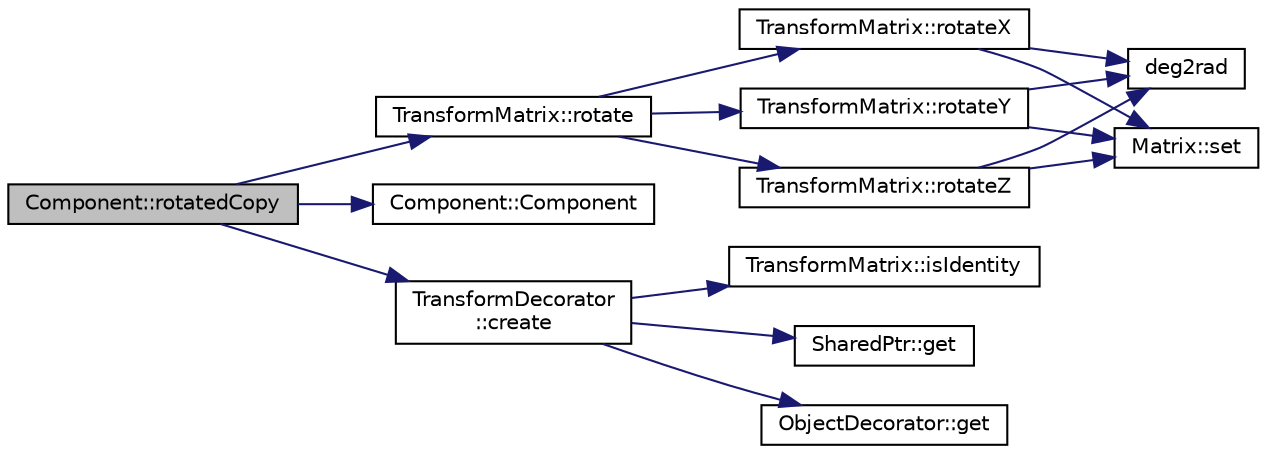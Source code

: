 digraph "Component::rotatedCopy"
{
  edge [fontname="Helvetica",fontsize="10",labelfontname="Helvetica",labelfontsize="10"];
  node [fontname="Helvetica",fontsize="10",shape=record];
  rankdir="LR";
  Node1 [label="Component::rotatedCopy",height=0.2,width=0.4,color="black", fillcolor="grey75", style="filled" fontcolor="black"];
  Node1 -> Node2 [color="midnightblue",fontsize="10",style="solid",fontname="Helvetica"];
  Node2 [label="TransformMatrix::rotate",height=0.2,width=0.4,color="black", fillcolor="white", style="filled",URL="$classTransformMatrix.html#a20910983db5e4e0574879dd86b4f8a3e",tooltip="Applies a Roll-Pitch-Yaw rotation around the initial fixed x, y, z Applies three rotations around the..."];
  Node2 -> Node3 [color="midnightblue",fontsize="10",style="solid",fontname="Helvetica"];
  Node3 [label="TransformMatrix::rotateX",height=0.2,width=0.4,color="black", fillcolor="white", style="filled",URL="$classTransformMatrix.html#ad94010aa2da239614efbfb4926d63c04",tooltip="Applies a rotation around initial fixed x axis Applies a rotation around current x axis..."];
  Node3 -> Node4 [color="midnightblue",fontsize="10",style="solid",fontname="Helvetica"];
  Node4 [label="deg2rad",height=0.2,width=0.4,color="black", fillcolor="white", style="filled",URL="$Math_8h.html#a021636ed21e2cb128cb67fa392983ac0"];
  Node3 -> Node5 [color="midnightblue",fontsize="10",style="solid",fontname="Helvetica"];
  Node5 [label="Matrix::set",height=0.2,width=0.4,color="black", fillcolor="white", style="filled",URL="$classMatrix.html#a820d3e49ffea766faf310729803e1df1"];
  Node2 -> Node6 [color="midnightblue",fontsize="10",style="solid",fontname="Helvetica"];
  Node6 [label="TransformMatrix::rotateY",height=0.2,width=0.4,color="black", fillcolor="white", style="filled",URL="$classTransformMatrix.html#ac76ffec4c53cd0b70b0bc86a67f95ad0",tooltip="Applies a rotation around initial fixed y axis Applies a rotation around current y axis..."];
  Node6 -> Node4 [color="midnightblue",fontsize="10",style="solid",fontname="Helvetica"];
  Node6 -> Node5 [color="midnightblue",fontsize="10",style="solid",fontname="Helvetica"];
  Node2 -> Node7 [color="midnightblue",fontsize="10",style="solid",fontname="Helvetica"];
  Node7 [label="TransformMatrix::rotateZ",height=0.2,width=0.4,color="black", fillcolor="white", style="filled",URL="$classTransformMatrix.html#a4b485e8c3d73e3b687b4859b4cc11408",tooltip="Applies a rotation around initial fixed current z axis Applies a rotation around current z axis..."];
  Node7 -> Node4 [color="midnightblue",fontsize="10",style="solid",fontname="Helvetica"];
  Node7 -> Node5 [color="midnightblue",fontsize="10",style="solid",fontname="Helvetica"];
  Node1 -> Node8 [color="midnightblue",fontsize="10",style="solid",fontname="Helvetica"];
  Node8 [label="Component::Component",height=0.2,width=0.4,color="black", fillcolor="white", style="filled",URL="$classComponent.html#a8775db6d1a2c1afc2e77cd3c8f39da6f",tooltip="Default constructor."];
  Node1 -> Node9 [color="midnightblue",fontsize="10",style="solid",fontname="Helvetica"];
  Node9 [label="TransformDecorator\l::create",height=0.2,width=0.4,color="black", fillcolor="white", style="filled",URL="$classTransformDecorator.html#a0aa4971660b91bebb8ad53e682b00bd1",tooltip="Default factory method."];
  Node9 -> Node10 [color="midnightblue",fontsize="10",style="solid",fontname="Helvetica"];
  Node10 [label="TransformMatrix::isIdentity",height=0.2,width=0.4,color="black", fillcolor="white", style="filled",URL="$classTransformMatrix.html#ae53e1d2436656a41d8689cd818a05f88",tooltip="checke if matrix equals identity"];
  Node9 -> Node11 [color="midnightblue",fontsize="10",style="solid",fontname="Helvetica"];
  Node11 [label="SharedPtr::get",height=0.2,width=0.4,color="black", fillcolor="white", style="filled",URL="$classSharedPtr.html#ac747048e189c896c11f0b436d02fc5e1",tooltip="Gets the pointer hold."];
  Node9 -> Node12 [color="midnightblue",fontsize="10",style="solid",fontname="Helvetica"];
  Node12 [label="ObjectDecorator::get",height=0.2,width=0.4,color="black", fillcolor="white", style="filled",URL="$classObjectDecorator.html#a0021fca00921a5a48b4507612dc65c74",tooltip="Get the internally hold pointer. Const version."];
}
